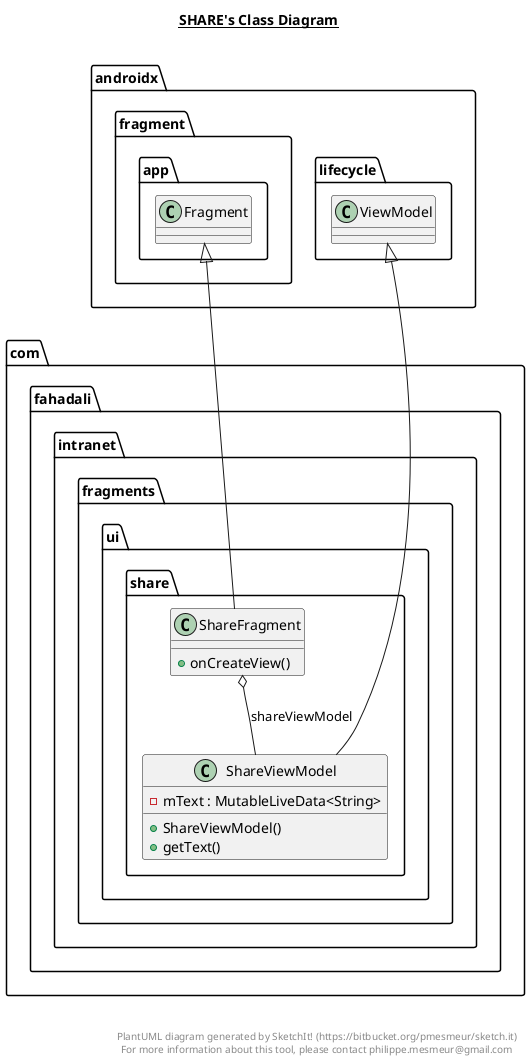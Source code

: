 @startuml

title __SHARE's Class Diagram__\n

  namespace com.fahadali.intranet {
    namespace fragments.ui.share {
      class com.fahadali.intranet.fragments.ui.share.ShareFragment {
          + onCreateView()
      }
    }
  }
  

  namespace com.fahadali.intranet {
    namespace fragments.ui.share {
      class com.fahadali.intranet.fragments.ui.share.ShareViewModel {
          - mText : MutableLiveData<String>
          + ShareViewModel()
          + getText()
      }
    }
  }
  

  com.fahadali.intranet.fragments.ui.share.ShareFragment -up-|> androidx.fragment.app.Fragment
  com.fahadali.intranet.fragments.ui.share.ShareFragment o-- com.fahadali.intranet.fragments.ui.share.ShareViewModel : shareViewModel
  com.fahadali.intranet.fragments.ui.share.ShareViewModel -up-|> androidx.lifecycle.ViewModel


right footer


PlantUML diagram generated by SketchIt! (https://bitbucket.org/pmesmeur/sketch.it)
For more information about this tool, please contact philippe.mesmeur@gmail.com
endfooter

@enduml
